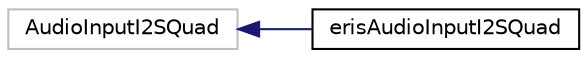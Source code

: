 digraph "Graphical Class Hierarchy"
{
 // LATEX_PDF_SIZE
  edge [fontname="Helvetica",fontsize="10",labelfontname="Helvetica",labelfontsize="10"];
  node [fontname="Helvetica",fontsize="10",shape=record];
  rankdir="LR";
  Node243 [label="AudioInputI2SQuad",height=0.2,width=0.4,color="grey75", fillcolor="white", style="filled",tooltip=" "];
  Node243 -> Node0 [dir="back",color="midnightblue",fontsize="10",style="solid",fontname="Helvetica"];
  Node0 [label="erisAudioInputI2SQuad",height=0.2,width=0.4,color="black", fillcolor="white", style="filled",URL="$classeris_audio_input_i2_s_quad.html",tooltip=" "];
}
